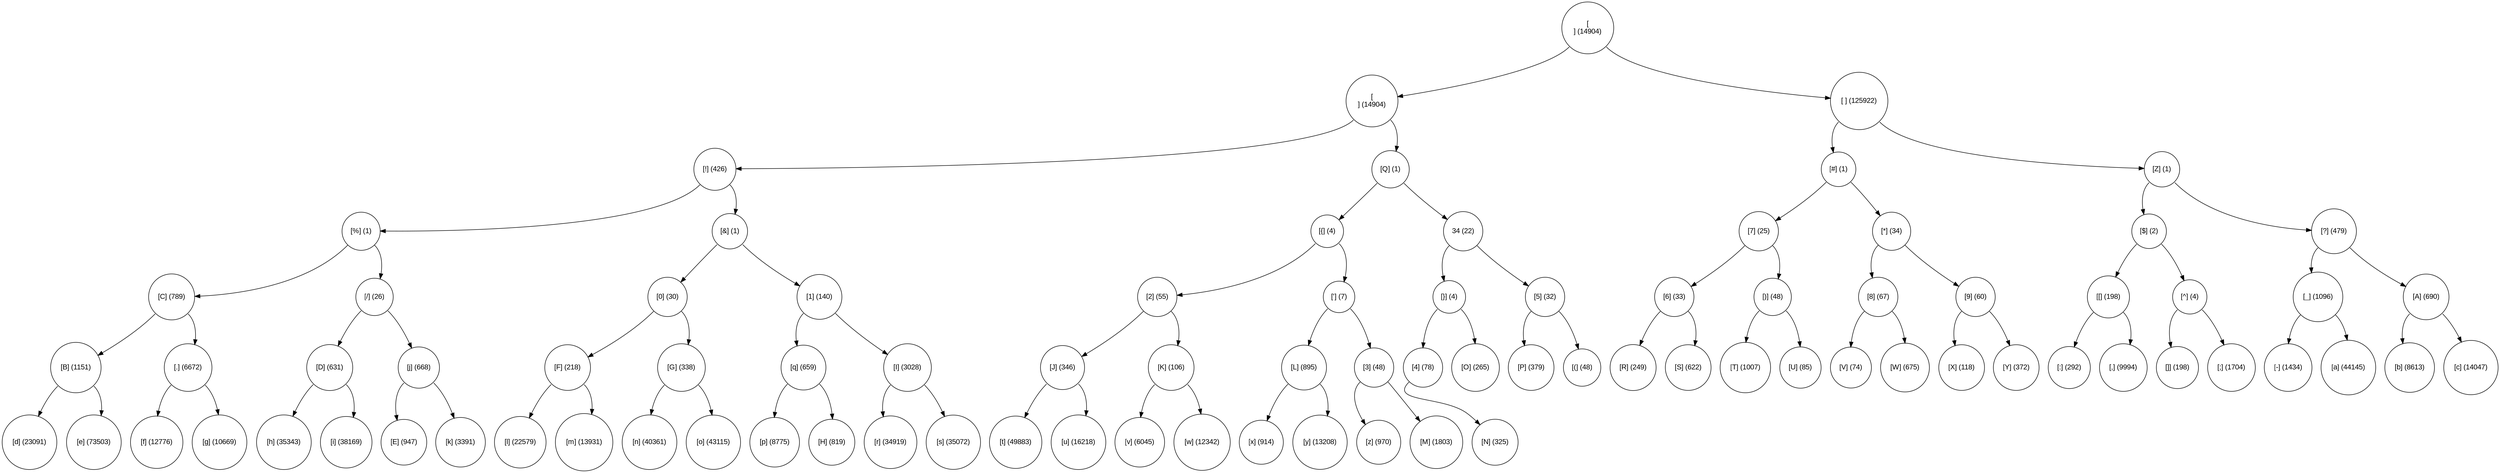 digraph move_down {
	node [fontname="Arial", shape="circle", width=0.5]; 

	0 [label = "[
] (14904)"];
	0:sw -> 1;
	1 [label = "[] (14904)"];
	1:sw -> 3;
	3 [label = "[!] (426)"];
	3:sw -> 7;
	7 [label = "[%] (1)"];
	7:sw -> 15;
	15 [label = "[C] (789)"];
	15:sw -> 31;
	31 [label = "[B] (1151)"];
	31:sw -> 63;
	63 [label = "[d] (23091)"];
	31:se -> 64;
	64 [label = "[e] (73503)"];
	15:se -> 32;
	32 [label = "[.] (6672)"];
	32:sw -> 65;
	65 [label = "[f] (12776)"];
	32:se -> 66;
	66 [label = "[g] (10669)"];
	7:se -> 16;
	16 [label = "[/] (26)"];
	16:sw -> 33;
	33 [label = "[D] (631)"];
	33:sw -> 67;
	67 [label = "[h] (35343)"];
	33:se -> 68;
	68 [label = "[i] (38169)"];
	16:se -> 34;
	34 [label = "[j] (668)"];
	34:sw -> 69;
	69 [label = "[E] (947)"];
	34:se -> 70;
	70 [label = "[k] (3391)"];
	3:se -> 8;
	8 [label = "[&] (1)"];
	8:sw -> 17;
	17 [label = "[0] (30)"];
	17:sw -> 35;
	35 [label = "[F] (218)"];
	35:sw -> 71;
	71 [label = "[l] (22579)"];
	35:se -> 72;
	72 [label = "[m] (13931)"];
	17:se -> 36;
	36 [label = "[G] (338)"];
	36:sw -> 73;
	73 [label = "[n] (40361)"];
	36:se -> 74;
	74 [label = "[o] (43115)"];
	8:se -> 18;
	18 [label = "[1] (140)"];
	18:sw -> 37;
	37 [label = "[q] (659)"];
	37:sw -> 75;
	75 [label = "[p] (8775)"];
	37:se -> 76;
	76 [label = "[H] (819)"];
	18:se -> 38;
	38 [label = "[I] (3028)"];
	38:sw -> 77;
	77 [label = "[r] (34919)"];
	38:se -> 78;
	78 [label = "[s] (35072)"];
	1:se -> 4;
	4 [label = "[Q] (1)"];
	4:sw -> 9;
	9 [label = "[{] (4)"];
	9:sw -> 19;
	19 [label = "[2] (55)"];
	19:sw -> 39;
	39 [label = "[J] (346)"];
	39:sw -> 79;
	79 [label = "[t] (49883)"];
	39:se -> 80;
	80 [label = "[u] (16218)"];
	19:se -> 40;
	40 [label = "[K] (106)"];
	40:sw -> 81;
	81 [label = "[v] (6045)"];
	40:se -> 82;
	82 [label = "[w] (12342)"];
	9:se -> 20;
	20 [label = "['] (7)"];
	20:sw -> 41;
	41 [label = "[L] (895)"];
	41:sw -> 83;
	83 [label = "[x] (914)"];
	41:se -> 84;
	84 [label = "[y] (13208)"];
	20:se -> 42;
	42 [label = "[3] (48)"];
	42:sw -> 85;
	85 [label = "[z] (970)"];
	42:se -> 86;
	86 [label = "[M] (1803)"];
	4:se -> 10;
	10 [label = "34 (22)"];
	10:sw -> 21;
	21 [label = "[}] (4)"];
	21:sw -> 43;
	43 [label = "[4] (78)"];
	43:sw -> 87;
	87 [label = "[N] (325)"];
	21:se -> 44;
	44 [label = "[O] (265)"];
	10:se -> 22;
	22 [label = "[5] (32)"];
	22:sw -> 45;
	45 [label = "[P] (379)"];
	22:se -> 46;
	46 [label = "[(] (48)"];
	0:se -> 2;
	2 [label = "[ ] (125922)"];
	2:sw -> 5;
	5 [label = "[#] (1)"];
	5:sw -> 11;
	11 [label = "[7] (25)"];
	11:sw -> 23;
	23 [label = "[6] (33)"];
	23:sw -> 47;
	47 [label = "[R] (249)"];
	23:se -> 48;
	48 [label = "[S] (622)"];
	11:se -> 24;
	24 [label = "[)] (48)"];
	24:sw -> 49;
	49 [label = "[T] (1007)"];
	24:se -> 50;
	50 [label = "[U] (85)"];
	5:se -> 12;
	12 [label = "[*] (34)"];
	12:sw -> 25;
	25 [label = "[8] (67)"];
	25:sw -> 51;
	51 [label = "[V] (74)"];
	25:se -> 52;
	52 [label = "[W] (675)"];
	12:se -> 26;
	26 [label = "[9] (60)"];
	26:sw -> 53;
	53 [label = "[X] (118)"];
	26:se -> 54;
	54 [label = "[Y] (372)"];
	2:se -> 6;
	6 [label = "[Z] (1)"];
	6:sw -> 13;
	13 [label = "[$] (2)"];
	13:sw -> 27;
	27 [label = "[[] (198)"];
	27:sw -> 55;
	55 [label = "[:] (292)"];
	27:se -> 56;
	56 [label = "[,] (9994)"];
	13:se -> 28;
	28 [label = "[^] (4)"];
	28:sw -> 57;
	57 [label = "[]] (198)"];
	28:se -> 58;
	58 [label = "[;] (1704)"];
	6:se -> 14;
	14 [label = "[?] (479)"];
	14:sw -> 29;
	29 [label = "[_] (1096)"];
	29:sw -> 59;
	59 [label = "[-] (1434)"];
	29:se -> 60;
	60 [label = "[a] (44145)"];
	14:se -> 30;
	30 [label = "[A] (690)"];
	30:sw -> 61;
	61 [label = "[b] (8613)"];
	30:se -> 62;
	62 [label = "[c] (14047)"];
}
